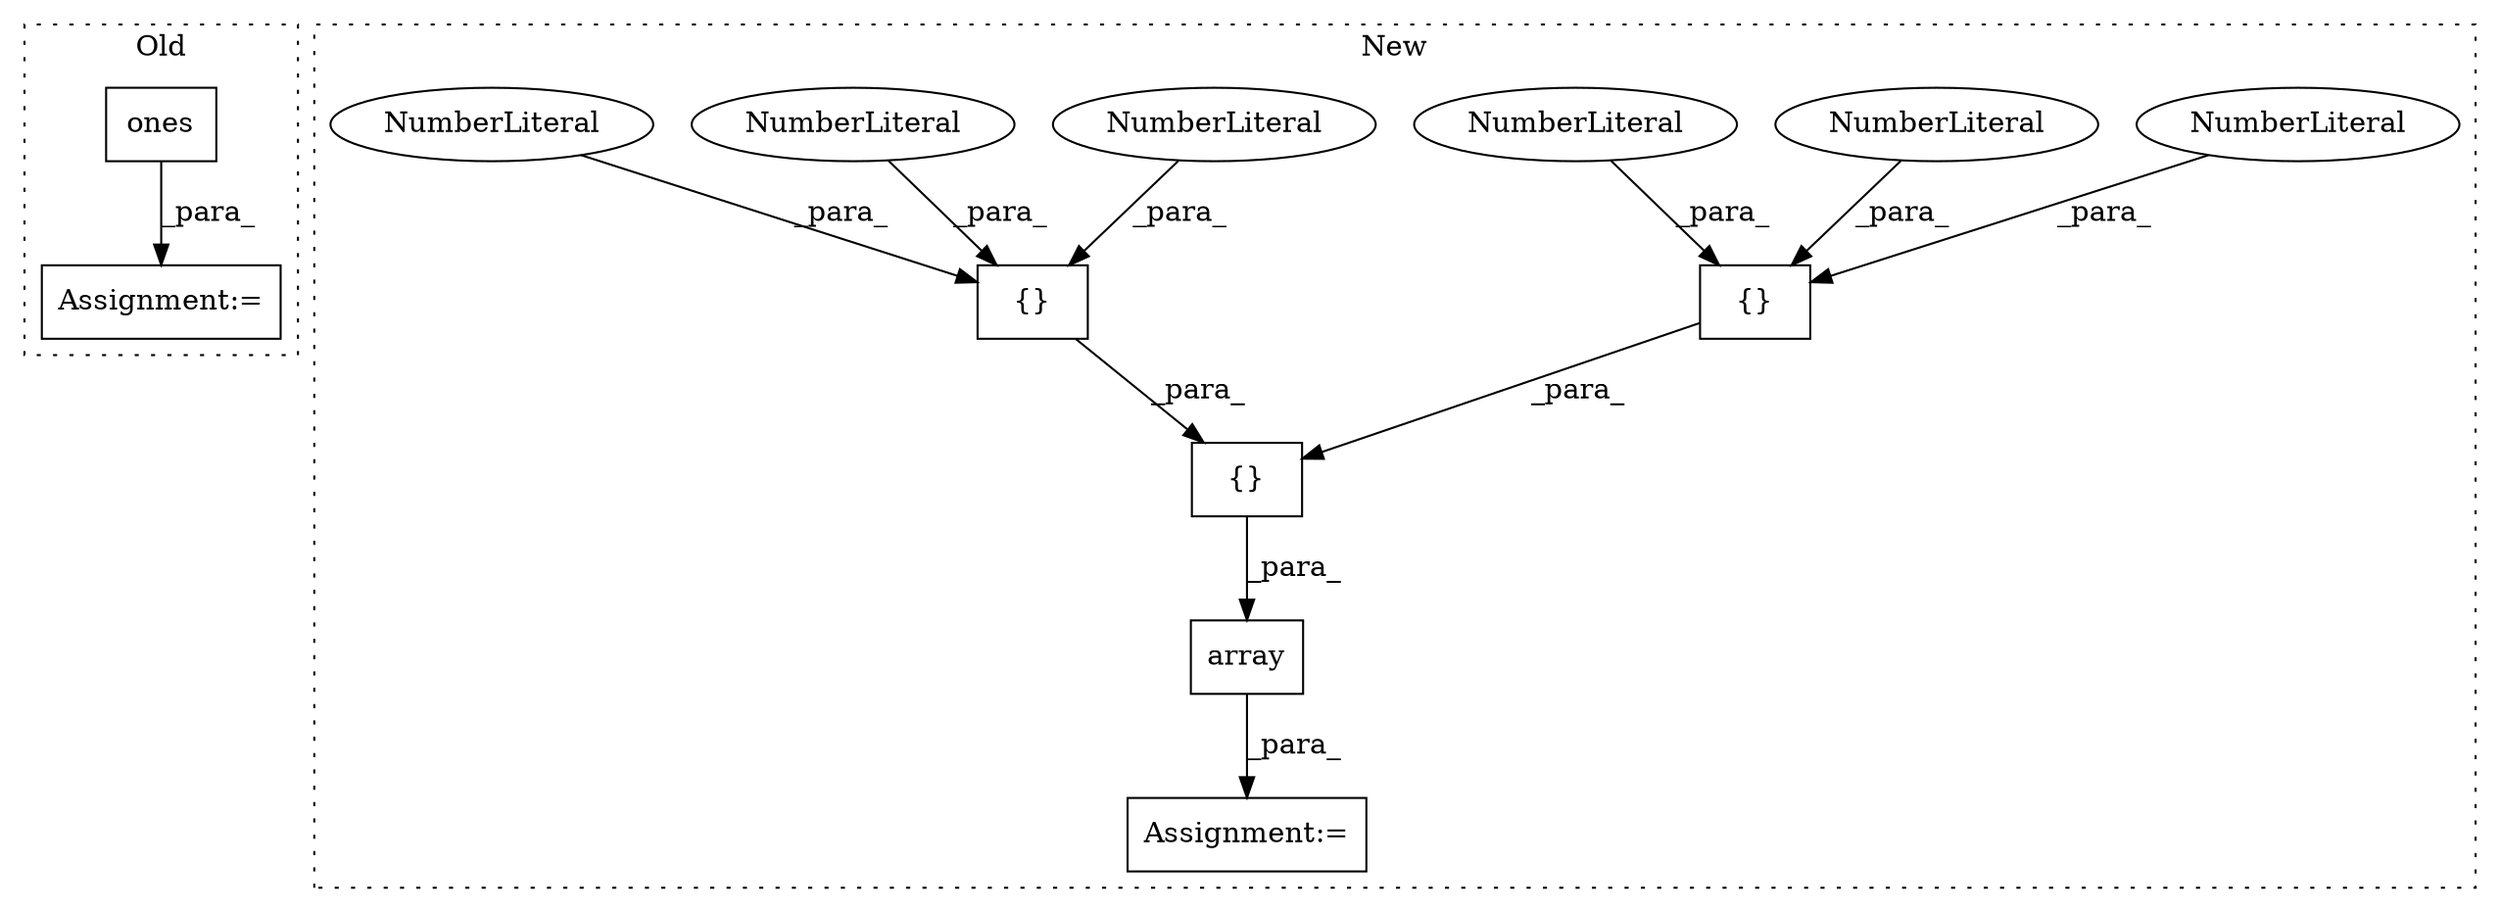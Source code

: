 digraph G {
subgraph cluster0 {
1 [label="ones" a="32" s="771,804" l="10,2" shape="box"];
3 [label="Assignment:=" a="7" s="764" l="1" shape="box"];
label = "Old";
style="dotted";
}
subgraph cluster1 {
2 [label="{}" a="4" s="922,934" l="1,1" shape="box"];
4 [label="Assignment:=" a="7" s="897" l="1" shape="box"];
5 [label="NumberLiteral" a="34" s="923" l="1" shape="ellipse"];
6 [label="NumberLiteral" a="34" s="929" l="1" shape="ellipse"];
7 [label="NumberLiteral" a="34" s="925" l="1" shape="ellipse"];
8 [label="{}" a="4" s="921,949" l="1,1" shape="box"];
9 [label="array" a="32" s="904,950" l="6,1" shape="box"];
10 [label="{}" a="4" s="936,948" l="1,1" shape="box"];
11 [label="NumberLiteral" a="34" s="947" l="1" shape="ellipse"];
12 [label="NumberLiteral" a="34" s="941" l="1" shape="ellipse"];
13 [label="NumberLiteral" a="34" s="943" l="1" shape="ellipse"];
label = "New";
style="dotted";
}
1 -> 3 [label="_para_"];
2 -> 8 [label="_para_"];
5 -> 2 [label="_para_"];
6 -> 2 [label="_para_"];
7 -> 2 [label="_para_"];
8 -> 9 [label="_para_"];
9 -> 4 [label="_para_"];
10 -> 8 [label="_para_"];
11 -> 10 [label="_para_"];
12 -> 10 [label="_para_"];
13 -> 10 [label="_para_"];
}